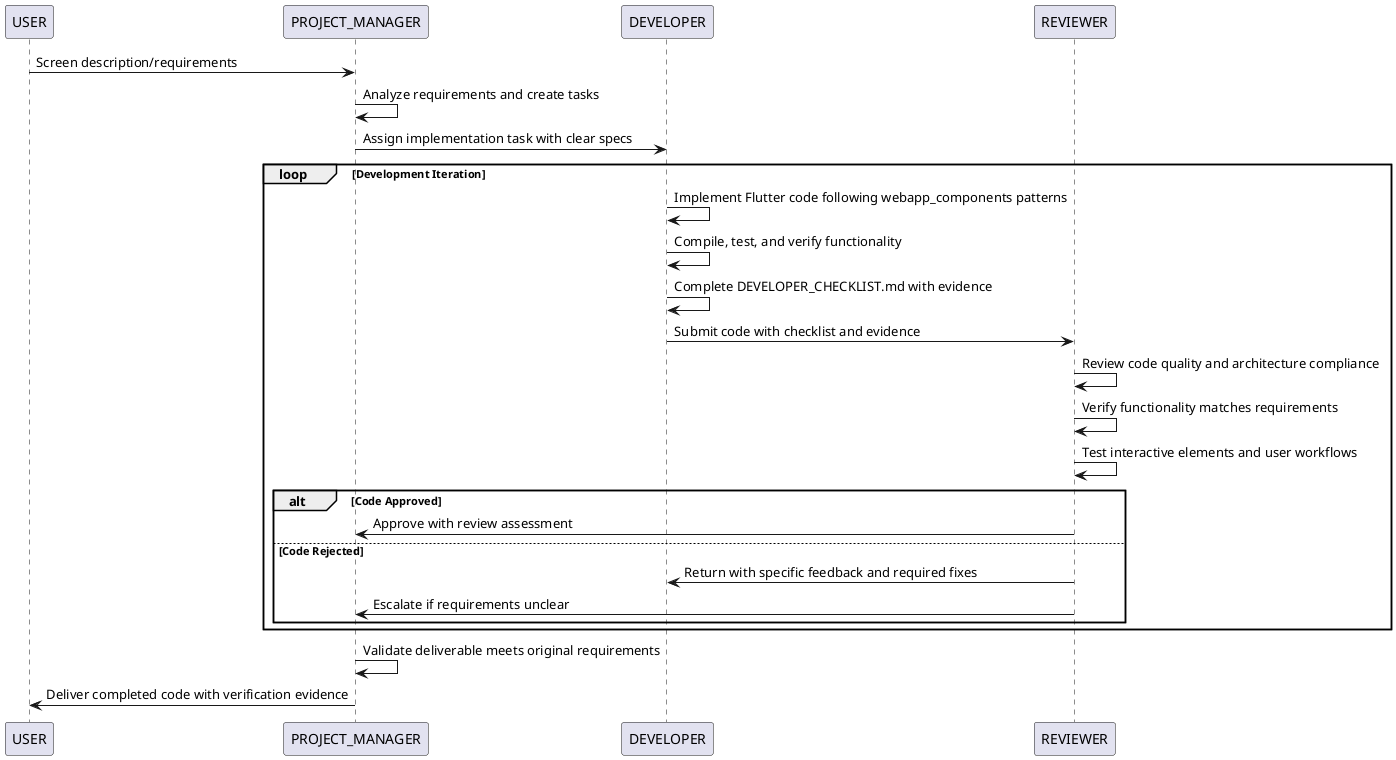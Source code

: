 @startuml Simplified Development Process
participant USER
participant PROJECT_MANAGER  
participant DEVELOPER
participant REVIEWER

USER -> PROJECT_MANAGER: Screen description/requirements
PROJECT_MANAGER -> PROJECT_MANAGER: Analyze requirements and create tasks
PROJECT_MANAGER -> DEVELOPER: Assign implementation task with clear specs

loop Development Iteration
DEVELOPER -> DEVELOPER: Implement Flutter code following webapp_components patterns
DEVELOPER -> DEVELOPER: Compile, test, and verify functionality
DEVELOPER -> DEVELOPER: Complete DEVELOPER_CHECKLIST.md with evidence
DEVELOPER -> REVIEWER: Submit code with checklist and evidence

REVIEWER -> REVIEWER: Review code quality and architecture compliance
REVIEWER -> REVIEWER: Verify functionality matches requirements  
REVIEWER -> REVIEWER: Test interactive elements and user workflows
alt Code Approved
REVIEWER -> PROJECT_MANAGER: Approve with review assessment
else Code Rejected
REVIEWER -> DEVELOPER: Return with specific feedback and required fixes
REVIEWER -> PROJECT_MANAGER: Escalate if requirements unclear
end
end

PROJECT_MANAGER -> PROJECT_MANAGER: Validate deliverable meets original requirements
PROJECT_MANAGER -> USER: Deliver completed code with verification evidence

@enduml

